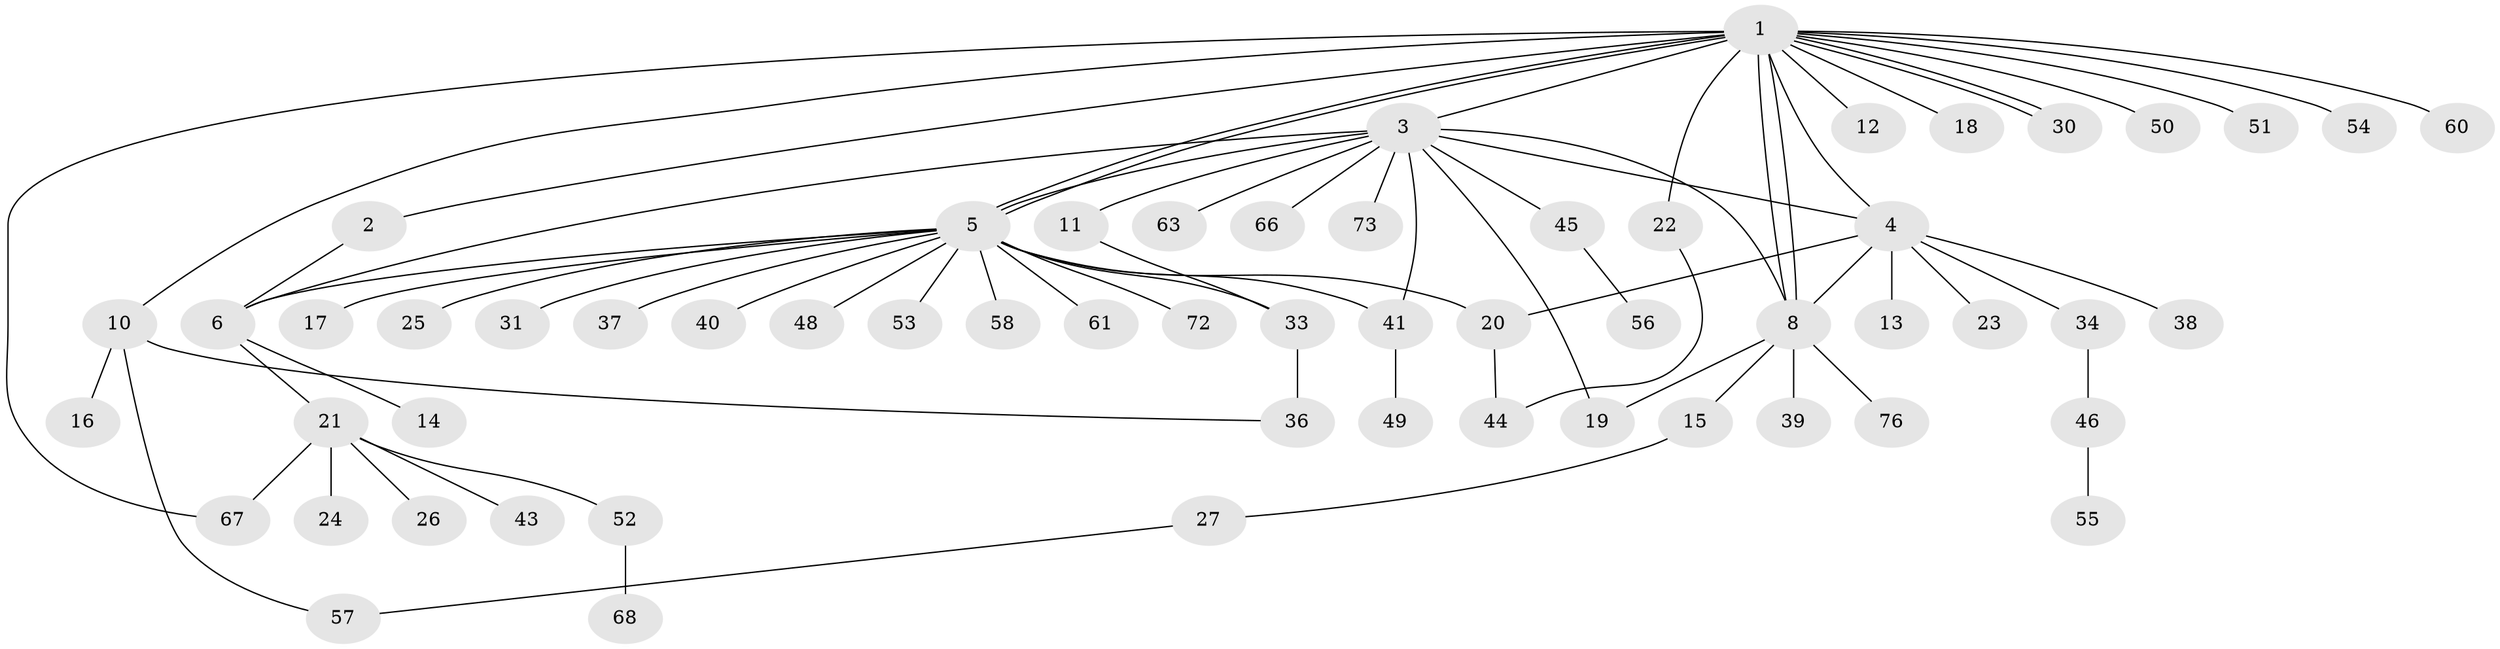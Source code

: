 // Generated by graph-tools (version 1.1) at 2025/51/02/27/25 19:51:59]
// undirected, 59 vertices, 75 edges
graph export_dot {
graph [start="1"]
  node [color=gray90,style=filled];
  1 [super="+47"];
  2 [super="+77"];
  3 [super="+9"];
  4 [super="+78"];
  5 [super="+75"];
  6 [super="+7"];
  8 [super="+29"];
  10 [super="+28"];
  11;
  12 [super="+69"];
  13;
  14;
  15 [super="+32"];
  16;
  17;
  18;
  19 [super="+64"];
  20;
  21 [super="+35"];
  22;
  23 [super="+62"];
  24;
  25;
  26;
  27 [super="+65"];
  30;
  31;
  33 [super="+70"];
  34;
  36 [super="+42"];
  37;
  38;
  39;
  40;
  41;
  43;
  44;
  45;
  46;
  48;
  49;
  50;
  51;
  52;
  53;
  54;
  55;
  56;
  57 [super="+59"];
  58;
  60;
  61;
  63;
  66;
  67 [super="+71"];
  68;
  72 [super="+74"];
  73;
  76;
  1 -- 2;
  1 -- 3;
  1 -- 4;
  1 -- 5;
  1 -- 5;
  1 -- 8;
  1 -- 8;
  1 -- 10;
  1 -- 12;
  1 -- 18;
  1 -- 22;
  1 -- 30;
  1 -- 30;
  1 -- 50;
  1 -- 51;
  1 -- 54;
  1 -- 60;
  1 -- 67;
  2 -- 6;
  3 -- 8;
  3 -- 45;
  3 -- 63;
  3 -- 73;
  3 -- 66;
  3 -- 4;
  3 -- 5;
  3 -- 41;
  3 -- 11;
  3 -- 19;
  3 -- 6;
  4 -- 13;
  4 -- 20;
  4 -- 23;
  4 -- 34;
  4 -- 38;
  4 -- 8;
  5 -- 6;
  5 -- 17;
  5 -- 20;
  5 -- 25;
  5 -- 31;
  5 -- 33;
  5 -- 37;
  5 -- 40;
  5 -- 41;
  5 -- 48;
  5 -- 53;
  5 -- 58;
  5 -- 61;
  5 -- 72;
  6 -- 14;
  6 -- 21;
  8 -- 15;
  8 -- 19 [weight=2];
  8 -- 39;
  8 -- 76;
  10 -- 16;
  10 -- 36;
  10 -- 57;
  11 -- 33;
  15 -- 27;
  20 -- 44;
  21 -- 24;
  21 -- 26;
  21 -- 43;
  21 -- 52;
  21 -- 67;
  22 -- 44;
  27 -- 57;
  33 -- 36 [weight=2];
  34 -- 46;
  41 -- 49;
  45 -- 56;
  46 -- 55;
  52 -- 68;
}
